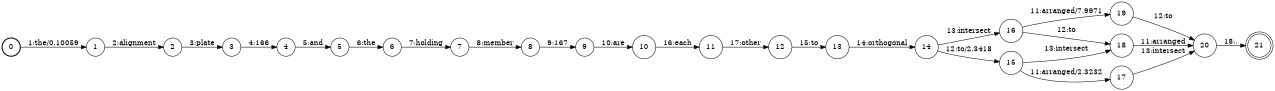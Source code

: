 digraph FST {
rankdir = LR;
size = "8.5,11";
label = "";
center = 1;
orientation = Portrait;
ranksep = "0.4";
nodesep = "0.25";
0 [label = "0", shape = circle, style = bold, fontsize = 14]
	0 -> 1 [label = "1:the/0.10059", fontsize = 14];
1 [label = "1", shape = circle, style = solid, fontsize = 14]
	1 -> 2 [label = "2:alignment", fontsize = 14];
2 [label = "2", shape = circle, style = solid, fontsize = 14]
	2 -> 3 [label = "3:plate", fontsize = 14];
3 [label = "3", shape = circle, style = solid, fontsize = 14]
	3 -> 4 [label = "4:166", fontsize = 14];
4 [label = "4", shape = circle, style = solid, fontsize = 14]
	4 -> 5 [label = "5:and", fontsize = 14];
5 [label = "5", shape = circle, style = solid, fontsize = 14]
	5 -> 6 [label = "6:the", fontsize = 14];
6 [label = "6", shape = circle, style = solid, fontsize = 14]
	6 -> 7 [label = "7:holding", fontsize = 14];
7 [label = "7", shape = circle, style = solid, fontsize = 14]
	7 -> 8 [label = "8:member", fontsize = 14];
8 [label = "8", shape = circle, style = solid, fontsize = 14]
	8 -> 9 [label = "9:167", fontsize = 14];
9 [label = "9", shape = circle, style = solid, fontsize = 14]
	9 -> 10 [label = "10:are", fontsize = 14];
10 [label = "10", shape = circle, style = solid, fontsize = 14]
	10 -> 11 [label = "16:each", fontsize = 14];
11 [label = "11", shape = circle, style = solid, fontsize = 14]
	11 -> 12 [label = "17:other", fontsize = 14];
12 [label = "12", shape = circle, style = solid, fontsize = 14]
	12 -> 13 [label = "15:to", fontsize = 14];
13 [label = "13", shape = circle, style = solid, fontsize = 14]
	13 -> 14 [label = "14:orthogonal", fontsize = 14];
14 [label = "14", shape = circle, style = solid, fontsize = 14]
	14 -> 16 [label = "13:intersect", fontsize = 14];
	14 -> 15 [label = "12:to/2.3418", fontsize = 14];
15 [label = "15", shape = circle, style = solid, fontsize = 14]
	15 -> 17 [label = "11:arranged/2.3232", fontsize = 14];
	15 -> 18 [label = "13:intersect", fontsize = 14];
16 [label = "16", shape = circle, style = solid, fontsize = 14]
	16 -> 19 [label = "11:arranged/7.9971", fontsize = 14];
	16 -> 18 [label = "12:to", fontsize = 14];
17 [label = "17", shape = circle, style = solid, fontsize = 14]
	17 -> 20 [label = "13:intersect", fontsize = 14];
18 [label = "18", shape = circle, style = solid, fontsize = 14]
	18 -> 20 [label = "11:arranged", fontsize = 14];
19 [label = "19", shape = circle, style = solid, fontsize = 14]
	19 -> 20 [label = "12:to", fontsize = 14];
20 [label = "20", shape = circle, style = solid, fontsize = 14]
	20 -> 21 [label = "18:.", fontsize = 14];
21 [label = "21", shape = doublecircle, style = solid, fontsize = 14]
}

